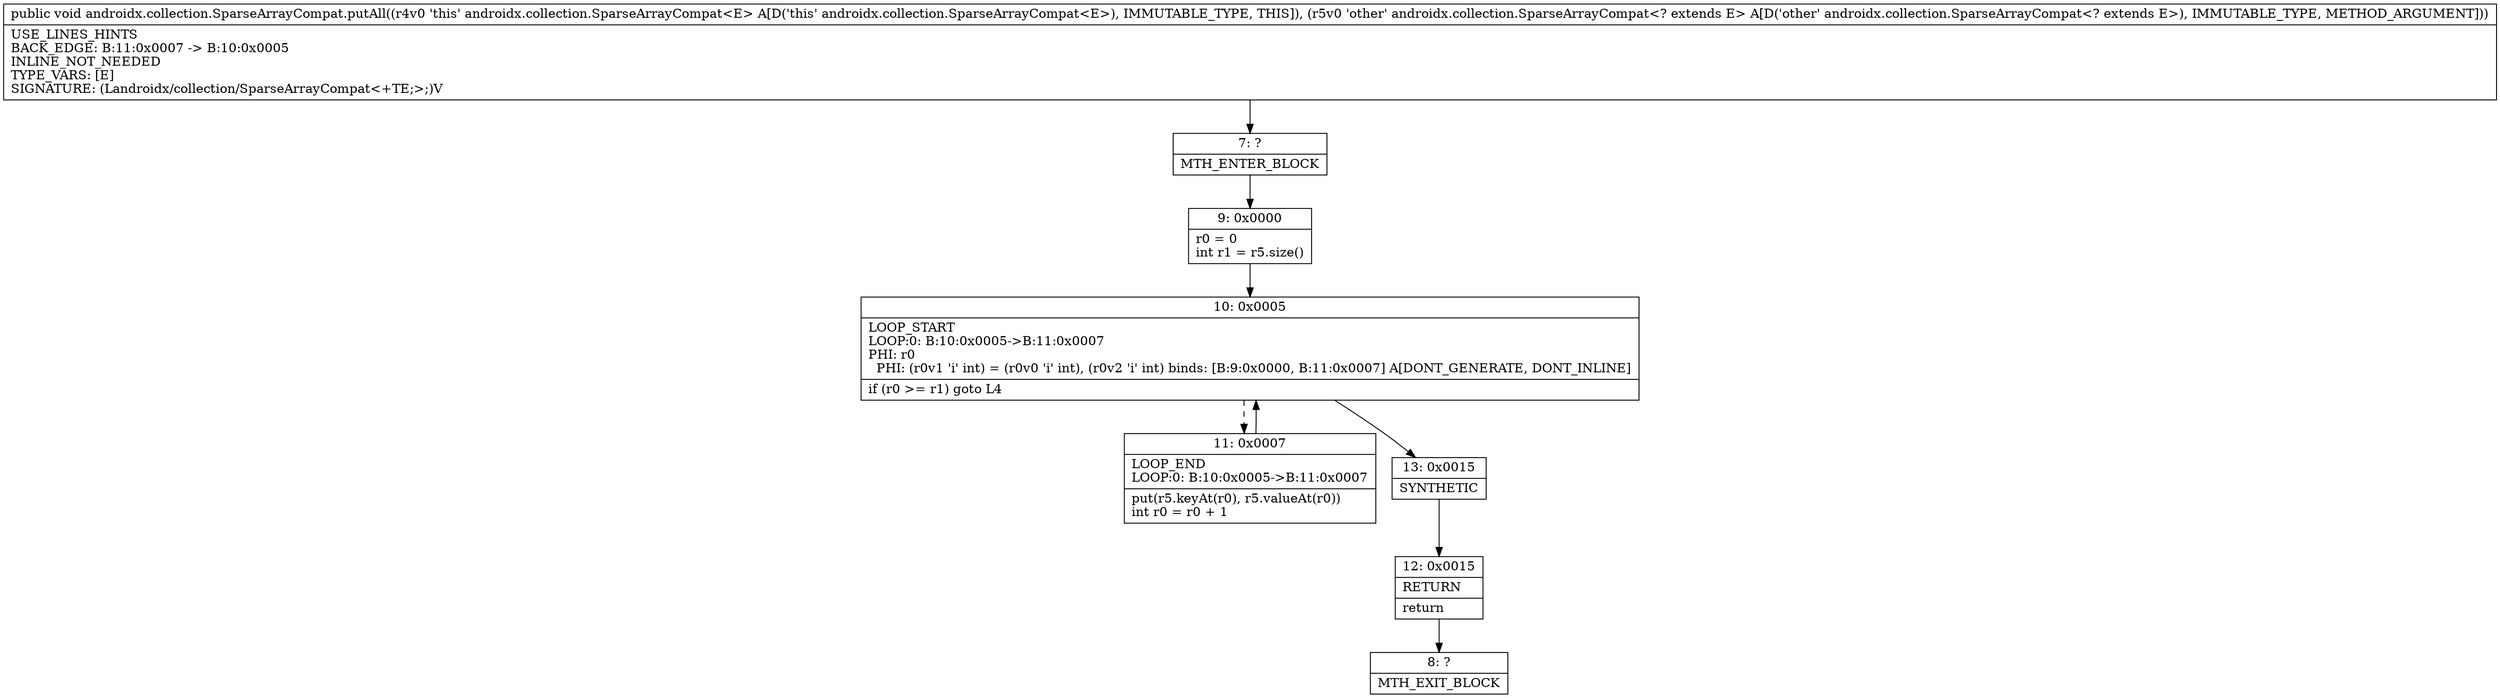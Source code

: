 digraph "CFG forandroidx.collection.SparseArrayCompat.putAll(Landroidx\/collection\/SparseArrayCompat;)V" {
Node_7 [shape=record,label="{7\:\ ?|MTH_ENTER_BLOCK\l}"];
Node_9 [shape=record,label="{9\:\ 0x0000|r0 = 0\lint r1 = r5.size()\l}"];
Node_10 [shape=record,label="{10\:\ 0x0005|LOOP_START\lLOOP:0: B:10:0x0005\-\>B:11:0x0007\lPHI: r0 \l  PHI: (r0v1 'i' int) = (r0v0 'i' int), (r0v2 'i' int) binds: [B:9:0x0000, B:11:0x0007] A[DONT_GENERATE, DONT_INLINE]\l|if (r0 \>= r1) goto L4\l}"];
Node_11 [shape=record,label="{11\:\ 0x0007|LOOP_END\lLOOP:0: B:10:0x0005\-\>B:11:0x0007\l|put(r5.keyAt(r0), r5.valueAt(r0))\lint r0 = r0 + 1\l}"];
Node_13 [shape=record,label="{13\:\ 0x0015|SYNTHETIC\l}"];
Node_12 [shape=record,label="{12\:\ 0x0015|RETURN\l|return\l}"];
Node_8 [shape=record,label="{8\:\ ?|MTH_EXIT_BLOCK\l}"];
MethodNode[shape=record,label="{public void androidx.collection.SparseArrayCompat.putAll((r4v0 'this' androidx.collection.SparseArrayCompat\<E\> A[D('this' androidx.collection.SparseArrayCompat\<E\>), IMMUTABLE_TYPE, THIS]), (r5v0 'other' androidx.collection.SparseArrayCompat\<? extends E\> A[D('other' androidx.collection.SparseArrayCompat\<? extends E\>), IMMUTABLE_TYPE, METHOD_ARGUMENT]))  | USE_LINES_HINTS\lBACK_EDGE: B:11:0x0007 \-\> B:10:0x0005\lINLINE_NOT_NEEDED\lTYPE_VARS: [E]\lSIGNATURE: (Landroidx\/collection\/SparseArrayCompat\<+TE;\>;)V\l}"];
MethodNode -> Node_7;Node_7 -> Node_9;
Node_9 -> Node_10;
Node_10 -> Node_11[style=dashed];
Node_10 -> Node_13;
Node_11 -> Node_10;
Node_13 -> Node_12;
Node_12 -> Node_8;
}

